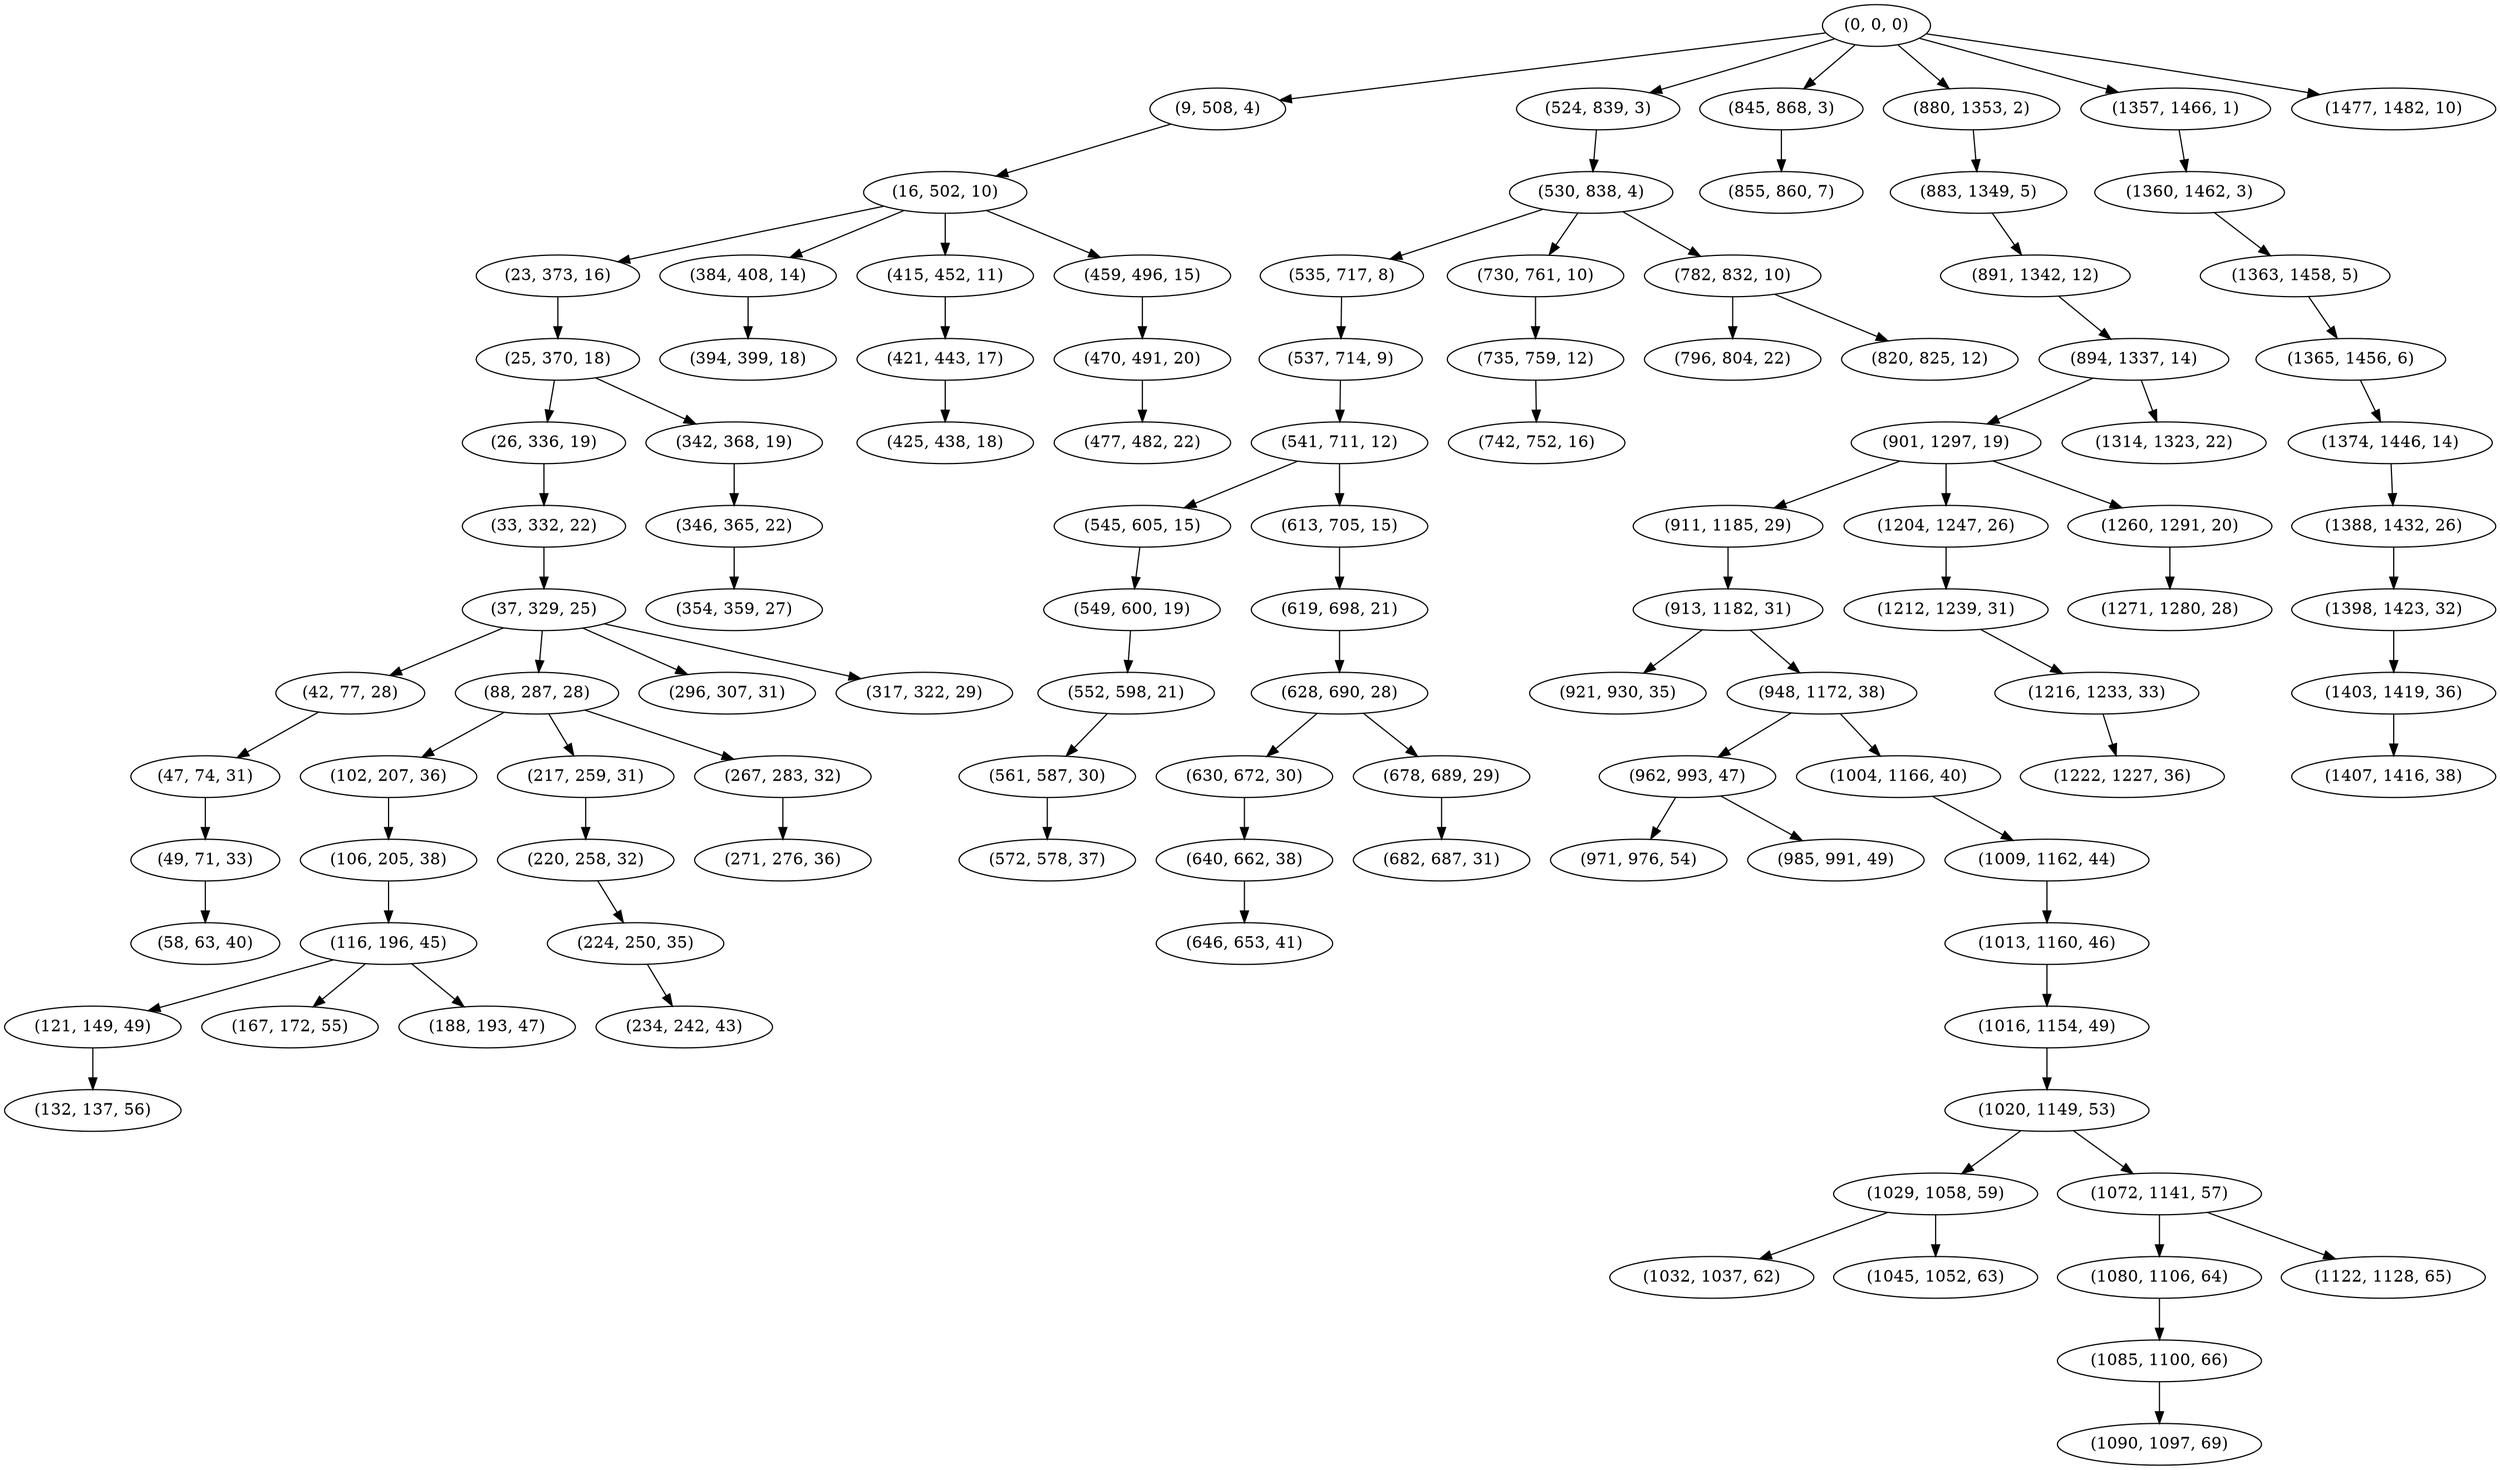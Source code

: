 digraph tree {
    "(0, 0, 0)";
    "(9, 508, 4)";
    "(16, 502, 10)";
    "(23, 373, 16)";
    "(25, 370, 18)";
    "(26, 336, 19)";
    "(33, 332, 22)";
    "(37, 329, 25)";
    "(42, 77, 28)";
    "(47, 74, 31)";
    "(49, 71, 33)";
    "(58, 63, 40)";
    "(88, 287, 28)";
    "(102, 207, 36)";
    "(106, 205, 38)";
    "(116, 196, 45)";
    "(121, 149, 49)";
    "(132, 137, 56)";
    "(167, 172, 55)";
    "(188, 193, 47)";
    "(217, 259, 31)";
    "(220, 258, 32)";
    "(224, 250, 35)";
    "(234, 242, 43)";
    "(267, 283, 32)";
    "(271, 276, 36)";
    "(296, 307, 31)";
    "(317, 322, 29)";
    "(342, 368, 19)";
    "(346, 365, 22)";
    "(354, 359, 27)";
    "(384, 408, 14)";
    "(394, 399, 18)";
    "(415, 452, 11)";
    "(421, 443, 17)";
    "(425, 438, 18)";
    "(459, 496, 15)";
    "(470, 491, 20)";
    "(477, 482, 22)";
    "(524, 839, 3)";
    "(530, 838, 4)";
    "(535, 717, 8)";
    "(537, 714, 9)";
    "(541, 711, 12)";
    "(545, 605, 15)";
    "(549, 600, 19)";
    "(552, 598, 21)";
    "(561, 587, 30)";
    "(572, 578, 37)";
    "(613, 705, 15)";
    "(619, 698, 21)";
    "(628, 690, 28)";
    "(630, 672, 30)";
    "(640, 662, 38)";
    "(646, 653, 41)";
    "(678, 689, 29)";
    "(682, 687, 31)";
    "(730, 761, 10)";
    "(735, 759, 12)";
    "(742, 752, 16)";
    "(782, 832, 10)";
    "(796, 804, 22)";
    "(820, 825, 12)";
    "(845, 868, 3)";
    "(855, 860, 7)";
    "(880, 1353, 2)";
    "(883, 1349, 5)";
    "(891, 1342, 12)";
    "(894, 1337, 14)";
    "(901, 1297, 19)";
    "(911, 1185, 29)";
    "(913, 1182, 31)";
    "(921, 930, 35)";
    "(948, 1172, 38)";
    "(962, 993, 47)";
    "(971, 976, 54)";
    "(985, 991, 49)";
    "(1004, 1166, 40)";
    "(1009, 1162, 44)";
    "(1013, 1160, 46)";
    "(1016, 1154, 49)";
    "(1020, 1149, 53)";
    "(1029, 1058, 59)";
    "(1032, 1037, 62)";
    "(1045, 1052, 63)";
    "(1072, 1141, 57)";
    "(1080, 1106, 64)";
    "(1085, 1100, 66)";
    "(1090, 1097, 69)";
    "(1122, 1128, 65)";
    "(1204, 1247, 26)";
    "(1212, 1239, 31)";
    "(1216, 1233, 33)";
    "(1222, 1227, 36)";
    "(1260, 1291, 20)";
    "(1271, 1280, 28)";
    "(1314, 1323, 22)";
    "(1357, 1466, 1)";
    "(1360, 1462, 3)";
    "(1363, 1458, 5)";
    "(1365, 1456, 6)";
    "(1374, 1446, 14)";
    "(1388, 1432, 26)";
    "(1398, 1423, 32)";
    "(1403, 1419, 36)";
    "(1407, 1416, 38)";
    "(1477, 1482, 10)";
    "(0, 0, 0)" -> "(9, 508, 4)";
    "(0, 0, 0)" -> "(524, 839, 3)";
    "(0, 0, 0)" -> "(845, 868, 3)";
    "(0, 0, 0)" -> "(880, 1353, 2)";
    "(0, 0, 0)" -> "(1357, 1466, 1)";
    "(0, 0, 0)" -> "(1477, 1482, 10)";
    "(9, 508, 4)" -> "(16, 502, 10)";
    "(16, 502, 10)" -> "(23, 373, 16)";
    "(16, 502, 10)" -> "(384, 408, 14)";
    "(16, 502, 10)" -> "(415, 452, 11)";
    "(16, 502, 10)" -> "(459, 496, 15)";
    "(23, 373, 16)" -> "(25, 370, 18)";
    "(25, 370, 18)" -> "(26, 336, 19)";
    "(25, 370, 18)" -> "(342, 368, 19)";
    "(26, 336, 19)" -> "(33, 332, 22)";
    "(33, 332, 22)" -> "(37, 329, 25)";
    "(37, 329, 25)" -> "(42, 77, 28)";
    "(37, 329, 25)" -> "(88, 287, 28)";
    "(37, 329, 25)" -> "(296, 307, 31)";
    "(37, 329, 25)" -> "(317, 322, 29)";
    "(42, 77, 28)" -> "(47, 74, 31)";
    "(47, 74, 31)" -> "(49, 71, 33)";
    "(49, 71, 33)" -> "(58, 63, 40)";
    "(88, 287, 28)" -> "(102, 207, 36)";
    "(88, 287, 28)" -> "(217, 259, 31)";
    "(88, 287, 28)" -> "(267, 283, 32)";
    "(102, 207, 36)" -> "(106, 205, 38)";
    "(106, 205, 38)" -> "(116, 196, 45)";
    "(116, 196, 45)" -> "(121, 149, 49)";
    "(116, 196, 45)" -> "(167, 172, 55)";
    "(116, 196, 45)" -> "(188, 193, 47)";
    "(121, 149, 49)" -> "(132, 137, 56)";
    "(217, 259, 31)" -> "(220, 258, 32)";
    "(220, 258, 32)" -> "(224, 250, 35)";
    "(224, 250, 35)" -> "(234, 242, 43)";
    "(267, 283, 32)" -> "(271, 276, 36)";
    "(342, 368, 19)" -> "(346, 365, 22)";
    "(346, 365, 22)" -> "(354, 359, 27)";
    "(384, 408, 14)" -> "(394, 399, 18)";
    "(415, 452, 11)" -> "(421, 443, 17)";
    "(421, 443, 17)" -> "(425, 438, 18)";
    "(459, 496, 15)" -> "(470, 491, 20)";
    "(470, 491, 20)" -> "(477, 482, 22)";
    "(524, 839, 3)" -> "(530, 838, 4)";
    "(530, 838, 4)" -> "(535, 717, 8)";
    "(530, 838, 4)" -> "(730, 761, 10)";
    "(530, 838, 4)" -> "(782, 832, 10)";
    "(535, 717, 8)" -> "(537, 714, 9)";
    "(537, 714, 9)" -> "(541, 711, 12)";
    "(541, 711, 12)" -> "(545, 605, 15)";
    "(541, 711, 12)" -> "(613, 705, 15)";
    "(545, 605, 15)" -> "(549, 600, 19)";
    "(549, 600, 19)" -> "(552, 598, 21)";
    "(552, 598, 21)" -> "(561, 587, 30)";
    "(561, 587, 30)" -> "(572, 578, 37)";
    "(613, 705, 15)" -> "(619, 698, 21)";
    "(619, 698, 21)" -> "(628, 690, 28)";
    "(628, 690, 28)" -> "(630, 672, 30)";
    "(628, 690, 28)" -> "(678, 689, 29)";
    "(630, 672, 30)" -> "(640, 662, 38)";
    "(640, 662, 38)" -> "(646, 653, 41)";
    "(678, 689, 29)" -> "(682, 687, 31)";
    "(730, 761, 10)" -> "(735, 759, 12)";
    "(735, 759, 12)" -> "(742, 752, 16)";
    "(782, 832, 10)" -> "(796, 804, 22)";
    "(782, 832, 10)" -> "(820, 825, 12)";
    "(845, 868, 3)" -> "(855, 860, 7)";
    "(880, 1353, 2)" -> "(883, 1349, 5)";
    "(883, 1349, 5)" -> "(891, 1342, 12)";
    "(891, 1342, 12)" -> "(894, 1337, 14)";
    "(894, 1337, 14)" -> "(901, 1297, 19)";
    "(894, 1337, 14)" -> "(1314, 1323, 22)";
    "(901, 1297, 19)" -> "(911, 1185, 29)";
    "(901, 1297, 19)" -> "(1204, 1247, 26)";
    "(901, 1297, 19)" -> "(1260, 1291, 20)";
    "(911, 1185, 29)" -> "(913, 1182, 31)";
    "(913, 1182, 31)" -> "(921, 930, 35)";
    "(913, 1182, 31)" -> "(948, 1172, 38)";
    "(948, 1172, 38)" -> "(962, 993, 47)";
    "(948, 1172, 38)" -> "(1004, 1166, 40)";
    "(962, 993, 47)" -> "(971, 976, 54)";
    "(962, 993, 47)" -> "(985, 991, 49)";
    "(1004, 1166, 40)" -> "(1009, 1162, 44)";
    "(1009, 1162, 44)" -> "(1013, 1160, 46)";
    "(1013, 1160, 46)" -> "(1016, 1154, 49)";
    "(1016, 1154, 49)" -> "(1020, 1149, 53)";
    "(1020, 1149, 53)" -> "(1029, 1058, 59)";
    "(1020, 1149, 53)" -> "(1072, 1141, 57)";
    "(1029, 1058, 59)" -> "(1032, 1037, 62)";
    "(1029, 1058, 59)" -> "(1045, 1052, 63)";
    "(1072, 1141, 57)" -> "(1080, 1106, 64)";
    "(1072, 1141, 57)" -> "(1122, 1128, 65)";
    "(1080, 1106, 64)" -> "(1085, 1100, 66)";
    "(1085, 1100, 66)" -> "(1090, 1097, 69)";
    "(1204, 1247, 26)" -> "(1212, 1239, 31)";
    "(1212, 1239, 31)" -> "(1216, 1233, 33)";
    "(1216, 1233, 33)" -> "(1222, 1227, 36)";
    "(1260, 1291, 20)" -> "(1271, 1280, 28)";
    "(1357, 1466, 1)" -> "(1360, 1462, 3)";
    "(1360, 1462, 3)" -> "(1363, 1458, 5)";
    "(1363, 1458, 5)" -> "(1365, 1456, 6)";
    "(1365, 1456, 6)" -> "(1374, 1446, 14)";
    "(1374, 1446, 14)" -> "(1388, 1432, 26)";
    "(1388, 1432, 26)" -> "(1398, 1423, 32)";
    "(1398, 1423, 32)" -> "(1403, 1419, 36)";
    "(1403, 1419, 36)" -> "(1407, 1416, 38)";
}
